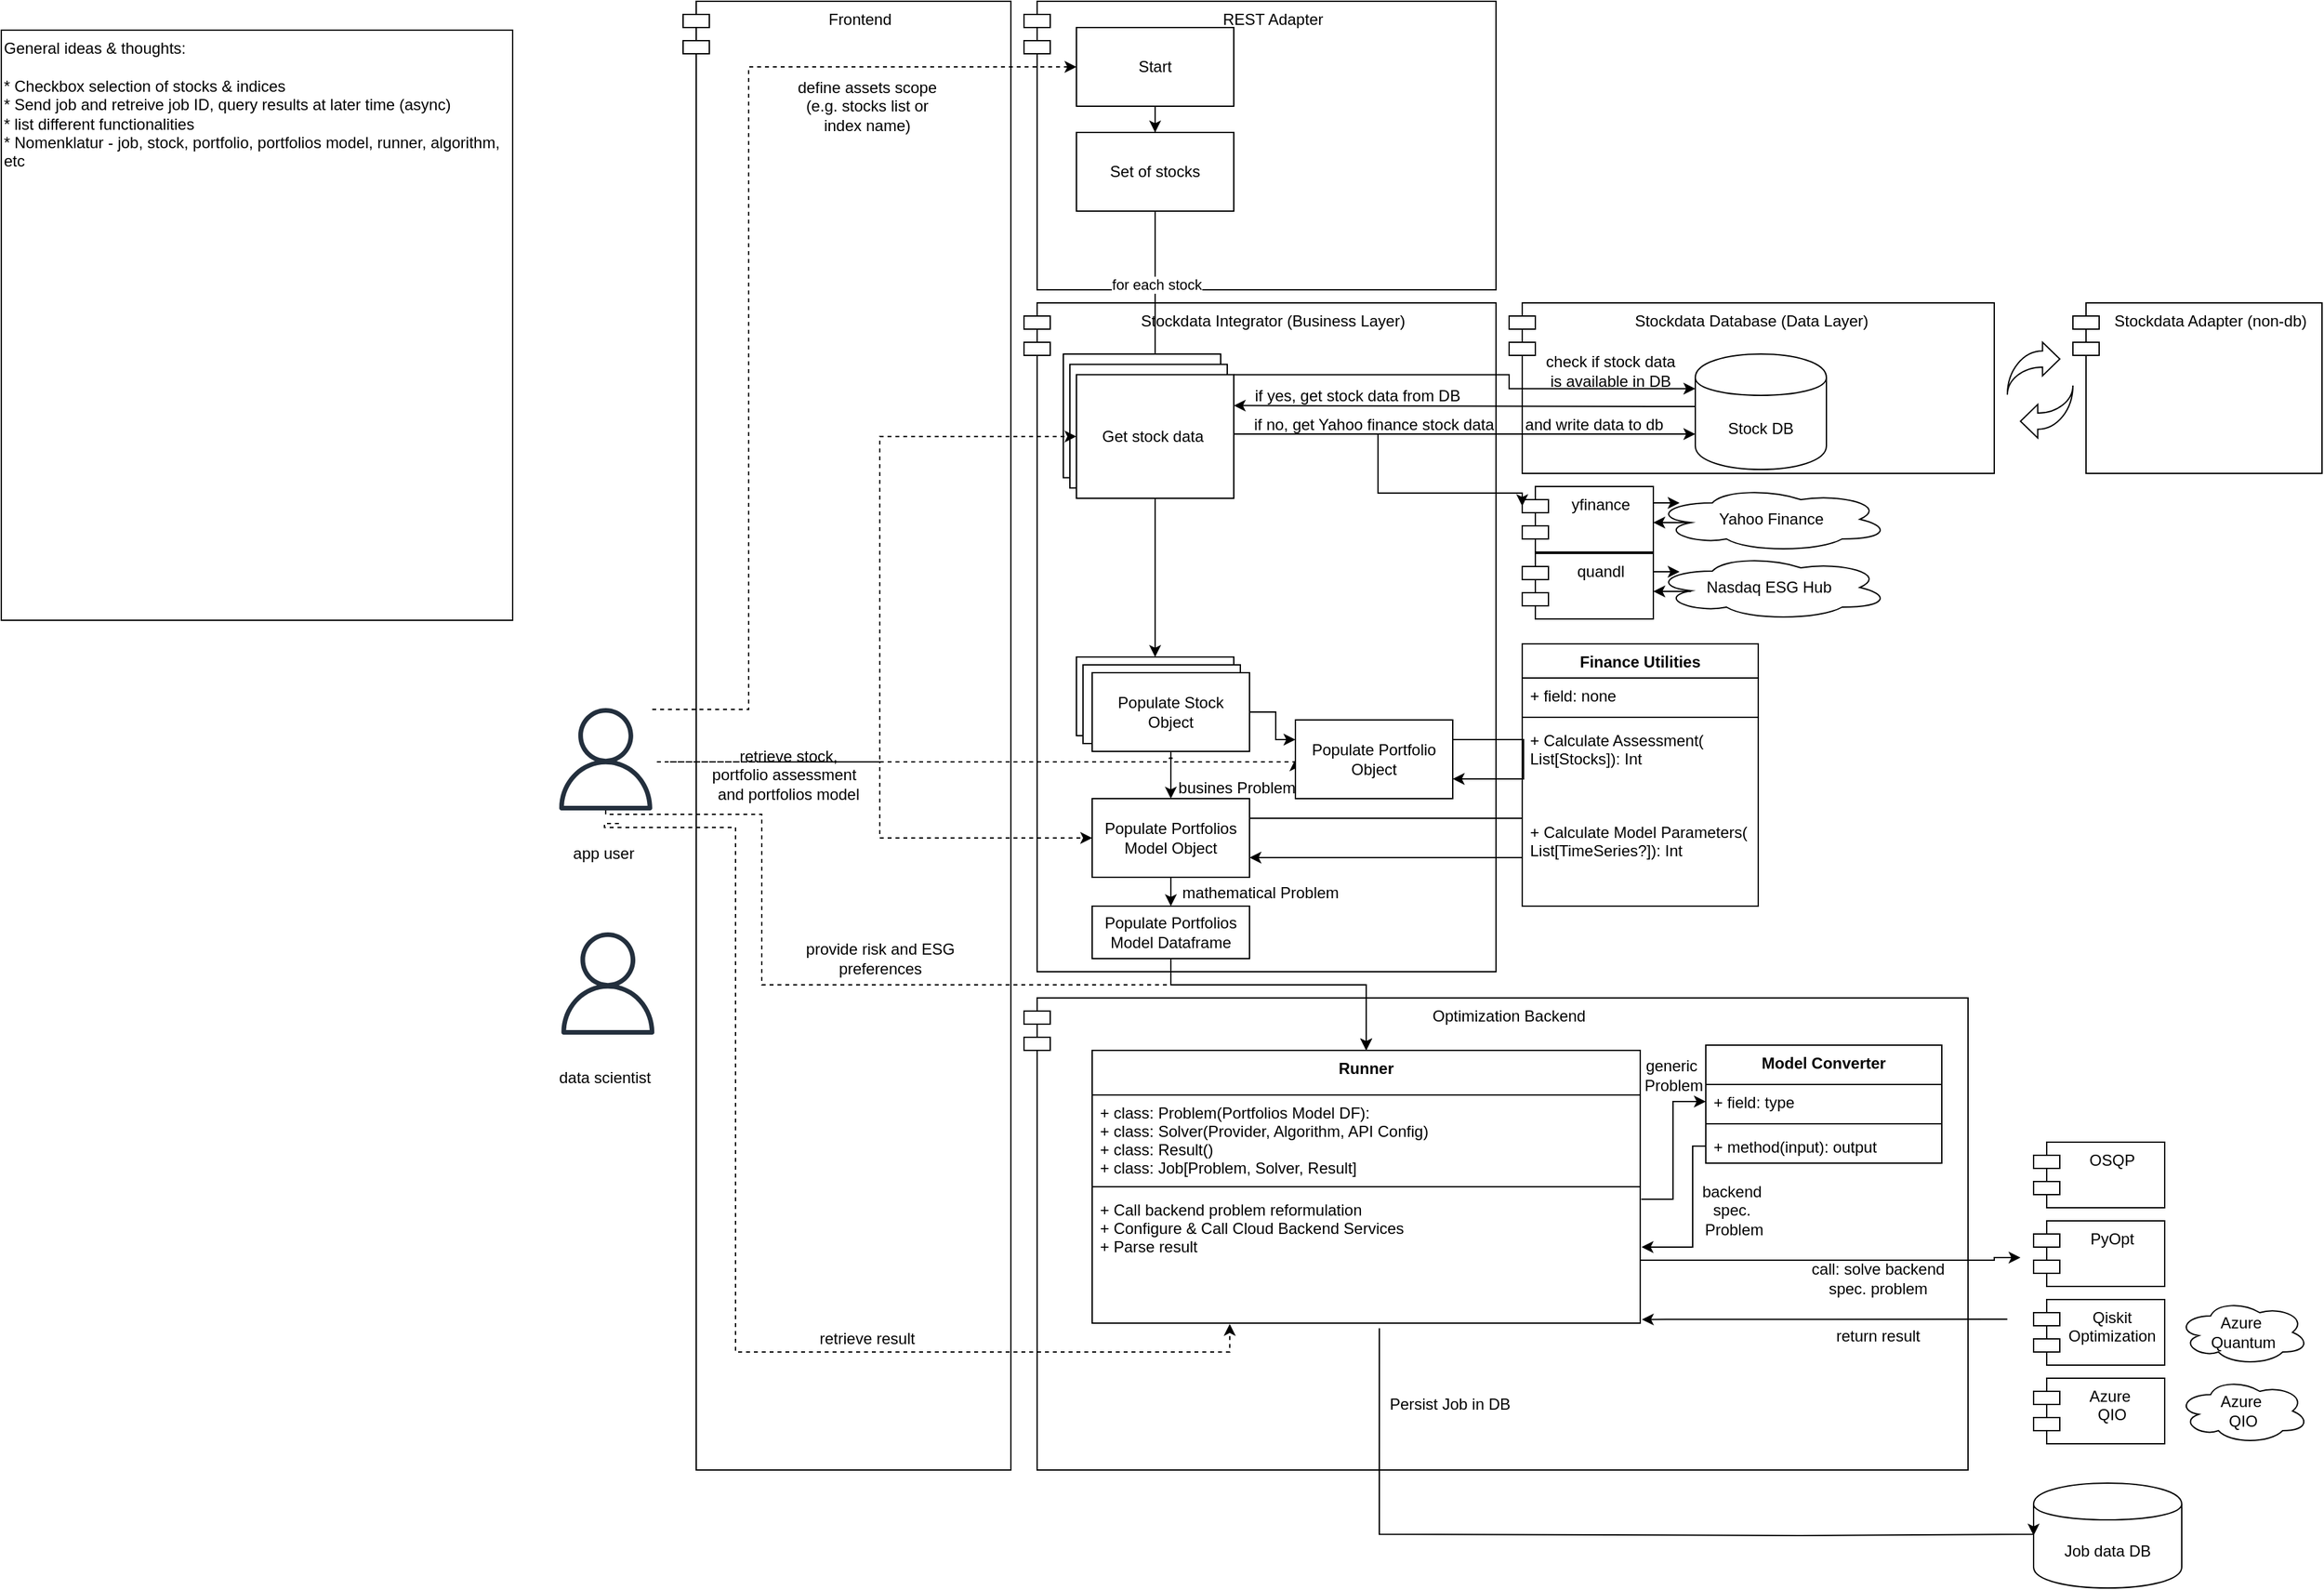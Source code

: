 <mxfile version="18.1.3" type="device" pages="2"><diagram id="_edhJc90cHTKVlBYo0jf" name="Page-1"><mxGraphModel dx="2608" dy="897" grid="1" gridSize="10" guides="1" tooltips="1" connect="1" arrows="1" fold="1" page="1" pageScale="1" pageWidth="827" pageHeight="1169" math="0" shadow="0"><root><mxCell id="0"/><mxCell id="1" parent="0"/><mxCell id="hCiE-eLjqxzJh-A-NQh2-169" value="REST Adapter" style="shape=module;align=left;spacingLeft=20;align=center;verticalAlign=top;" vertex="1" parent="1"><mxGeometry x="280" y="20" width="360" height="220" as="geometry"/></mxCell><mxCell id="hCiE-eLjqxzJh-A-NQh2-137" value="" style="group" vertex="1" connectable="0" parent="1"><mxGeometry x="20" y="250" width="250" height="890" as="geometry"/></mxCell><mxCell id="hCiE-eLjqxzJh-A-NQh2-138" value="Frontend" style="shape=module;align=left;spacingLeft=20;align=center;verticalAlign=top;" vertex="1" parent="hCiE-eLjqxzJh-A-NQh2-137"><mxGeometry y="-230" width="250" height="1120" as="geometry"/></mxCell><mxCell id="hCiE-eLjqxzJh-A-NQh2-130" value="retrieve stock, portfolio assessment&amp;nbsp;&amp;nbsp;&lt;br&gt;and portfolios model" style="text;html=1;strokeColor=none;fillColor=none;align=center;verticalAlign=middle;whiteSpace=wrap;rounded=0;" vertex="1" parent="hCiE-eLjqxzJh-A-NQh2-137"><mxGeometry x="20" y="350" width="121.25" height="20" as="geometry"/></mxCell><mxCell id="hCiE-eLjqxzJh-A-NQh2-153" value="define assets scope (e.g. stocks list or index name)" style="text;html=1;strokeColor=none;fillColor=none;align=center;verticalAlign=middle;whiteSpace=wrap;rounded=0;" vertex="1" parent="hCiE-eLjqxzJh-A-NQh2-137"><mxGeometry x="80" y="-160" width="121.25" height="20" as="geometry"/></mxCell><mxCell id="hCiE-eLjqxzJh-A-NQh2-155" value="provide risk and ESG preferences" style="text;html=1;strokeColor=none;fillColor=none;align=center;verticalAlign=middle;whiteSpace=wrap;rounded=0;" vertex="1" parent="hCiE-eLjqxzJh-A-NQh2-137"><mxGeometry x="90" y="490" width="121.25" height="20" as="geometry"/></mxCell><mxCell id="hCiE-eLjqxzJh-A-NQh2-163" value="retrieve result" style="text;html=1;strokeColor=none;fillColor=none;align=center;verticalAlign=middle;whiteSpace=wrap;rounded=0;" vertex="1" parent="hCiE-eLjqxzJh-A-NQh2-137"><mxGeometry x="80" y="780" width="121.25" height="20" as="geometry"/></mxCell><mxCell id="hCiE-eLjqxzJh-A-NQh2-135" value="" style="group" vertex="1" connectable="0" parent="1"><mxGeometry x="280" y="780" width="720" height="360" as="geometry"/></mxCell><mxCell id="hCiE-eLjqxzJh-A-NQh2-38" value="Optimization Backend" style="shape=module;align=left;spacingLeft=20;align=center;verticalAlign=top;" vertex="1" parent="hCiE-eLjqxzJh-A-NQh2-135"><mxGeometry width="720" height="360" as="geometry"/></mxCell><mxCell id="hCiE-eLjqxzJh-A-NQh2-86" value="Runner" style="swimlane;fontStyle=1;align=center;verticalAlign=top;childLayout=stackLayout;horizontal=1;startSize=34;horizontalStack=0;resizeParent=1;resizeParentMax=0;resizeLast=0;collapsible=1;marginBottom=0;" vertex="1" parent="hCiE-eLjqxzJh-A-NQh2-135"><mxGeometry x="52" y="40" width="418" height="208" as="geometry"><mxRectangle x="1080" y="1020" width="280" height="26" as="alternateBounds"/></mxGeometry></mxCell><mxCell id="hCiE-eLjqxzJh-A-NQh2-87" value="+ class: Problem(Portfolios Model DF):&#10;+ class: Solver(Provider, Algorithm, API Config)&#10;+ class: Result()&#10;+ class: Job[Problem, Solver, Result]" style="text;strokeColor=none;fillColor=none;align=left;verticalAlign=top;spacingLeft=4;spacingRight=4;overflow=hidden;rotatable=0;points=[[0,0.5],[1,0.5]];portConstraint=eastwest;" vertex="1" parent="hCiE-eLjqxzJh-A-NQh2-86"><mxGeometry y="34" width="418" height="66" as="geometry"/></mxCell><mxCell id="hCiE-eLjqxzJh-A-NQh2-88" value="" style="line;strokeWidth=1;fillColor=none;align=left;verticalAlign=middle;spacingTop=-1;spacingLeft=3;spacingRight=3;rotatable=0;labelPosition=right;points=[];portConstraint=eastwest;" vertex="1" parent="hCiE-eLjqxzJh-A-NQh2-86"><mxGeometry y="100" width="418" height="8" as="geometry"/></mxCell><mxCell id="hCiE-eLjqxzJh-A-NQh2-89" value="+ Call backend problem reformulation &#10;+ Configure &amp; Call Cloud Backend Services &#10;+ Parse result" style="text;strokeColor=none;fillColor=none;align=left;verticalAlign=top;spacingLeft=4;spacingRight=4;overflow=hidden;rotatable=0;points=[[0,0.5],[1,0.5]];portConstraint=eastwest;" vertex="1" parent="hCiE-eLjqxzJh-A-NQh2-86"><mxGeometry y="108" width="418" height="100" as="geometry"/></mxCell><mxCell id="hCiE-eLjqxzJh-A-NQh2-90" value="Model Converter" style="swimlane;fontStyle=1;align=center;verticalAlign=top;childLayout=stackLayout;horizontal=1;startSize=30;horizontalStack=0;resizeParent=1;resizeParentMax=0;resizeLast=0;collapsible=1;marginBottom=0;" vertex="1" parent="hCiE-eLjqxzJh-A-NQh2-135"><mxGeometry x="520" y="36" width="180" height="90" as="geometry"><mxRectangle x="1080" y="1020" width="280" height="26" as="alternateBounds"/></mxGeometry></mxCell><mxCell id="hCiE-eLjqxzJh-A-NQh2-91" value="+ field: type" style="text;strokeColor=none;fillColor=none;align=left;verticalAlign=top;spacingLeft=4;spacingRight=4;overflow=hidden;rotatable=0;points=[[0,0.5],[1,0.5]];portConstraint=eastwest;" vertex="1" parent="hCiE-eLjqxzJh-A-NQh2-90"><mxGeometry y="30" width="180" height="26" as="geometry"/></mxCell><mxCell id="hCiE-eLjqxzJh-A-NQh2-92" value="" style="line;strokeWidth=1;fillColor=none;align=left;verticalAlign=middle;spacingTop=-1;spacingLeft=3;spacingRight=3;rotatable=0;labelPosition=right;points=[];portConstraint=eastwest;" vertex="1" parent="hCiE-eLjqxzJh-A-NQh2-90"><mxGeometry y="56" width="180" height="8" as="geometry"/></mxCell><mxCell id="hCiE-eLjqxzJh-A-NQh2-93" value="+ method(input): output" style="text;strokeColor=none;fillColor=none;align=left;verticalAlign=top;spacingLeft=4;spacingRight=4;overflow=hidden;rotatable=0;points=[[0,0.5],[1,0.5]];portConstraint=eastwest;" vertex="1" parent="hCiE-eLjqxzJh-A-NQh2-90"><mxGeometry y="64" width="180" height="26" as="geometry"/></mxCell><mxCell id="hCiE-eLjqxzJh-A-NQh2-156" style="edgeStyle=orthogonalEdgeStyle;rounded=0;jumpStyle=arc;orthogonalLoop=1;jettySize=auto;html=1;exitX=1.002;exitY=0.055;exitDx=0;exitDy=0;exitPerimeter=0;" edge="1" parent="hCiE-eLjqxzJh-A-NQh2-135" source="hCiE-eLjqxzJh-A-NQh2-89" target="hCiE-eLjqxzJh-A-NQh2-91"><mxGeometry relative="1" as="geometry"/></mxCell><mxCell id="hCiE-eLjqxzJh-A-NQh2-157" style="edgeStyle=orthogonalEdgeStyle;rounded=0;jumpStyle=arc;orthogonalLoop=1;jettySize=auto;html=1;exitX=0;exitY=0.5;exitDx=0;exitDy=0;" edge="1" parent="hCiE-eLjqxzJh-A-NQh2-135" source="hCiE-eLjqxzJh-A-NQh2-93"><mxGeometry relative="1" as="geometry"><mxPoint x="471" y="190" as="targetPoint"/><Array as="points"><mxPoint x="510" y="113"/><mxPoint x="510" y="190"/></Array></mxGeometry></mxCell><mxCell id="hCiE-eLjqxzJh-A-NQh2-158" value="generic&lt;br&gt;&amp;nbsp;Problem" style="text;html=1;strokeColor=none;fillColor=none;align=center;verticalAlign=middle;whiteSpace=wrap;rounded=0;" vertex="1" parent="hCiE-eLjqxzJh-A-NQh2-135"><mxGeometry x="471" y="49" width="46" height="20" as="geometry"/></mxCell><mxCell id="hCiE-eLjqxzJh-A-NQh2-159" value="backend spec.&lt;br&gt;&amp;nbsp;Problem" style="text;html=1;strokeColor=none;fillColor=none;align=center;verticalAlign=middle;whiteSpace=wrap;rounded=0;" vertex="1" parent="hCiE-eLjqxzJh-A-NQh2-135"><mxGeometry x="517" y="152" width="46" height="20" as="geometry"/></mxCell><mxCell id="hCiE-eLjqxzJh-A-NQh2-160" style="edgeStyle=orthogonalEdgeStyle;rounded=0;jumpStyle=arc;orthogonalLoop=1;jettySize=auto;html=1;exitX=1;exitY=0.5;exitDx=0;exitDy=0;" edge="1" parent="hCiE-eLjqxzJh-A-NQh2-135" source="hCiE-eLjqxzJh-A-NQh2-89"><mxGeometry relative="1" as="geometry"><mxPoint x="649" y="200" as="sourcePoint"/><mxPoint x="760" y="198" as="targetPoint"/><Array as="points"><mxPoint x="470" y="200"/><mxPoint x="740" y="200"/></Array></mxGeometry></mxCell><mxCell id="hCiE-eLjqxzJh-A-NQh2-161" value="call: solve backend spec. problem" style="text;html=1;strokeColor=none;fillColor=none;align=center;verticalAlign=middle;whiteSpace=wrap;rounded=0;" vertex="1" parent="hCiE-eLjqxzJh-A-NQh2-135"><mxGeometry x="590" y="204" width="123" height="20" as="geometry"/></mxCell><mxCell id="nzh_iny6aHmOGQVlZxTV-55" value="Persist Job in DB" style="text;html=1;strokeColor=none;fillColor=none;align=center;verticalAlign=middle;whiteSpace=wrap;rounded=0;" parent="hCiE-eLjqxzJh-A-NQh2-135" vertex="1"><mxGeometry x="260" y="300" width="130" height="20" as="geometry"/></mxCell><mxCell id="hCiE-eLjqxzJh-A-NQh2-167" value="return result" style="text;html=1;strokeColor=none;fillColor=none;align=center;verticalAlign=middle;whiteSpace=wrap;rounded=0;" vertex="1" parent="hCiE-eLjqxzJh-A-NQh2-135"><mxGeometry x="590" y="248" width="123" height="20" as="geometry"/></mxCell><mxCell id="hCiE-eLjqxzJh-A-NQh2-39" value="Stockdata Database (Data Layer)" style="shape=module;align=left;spacingLeft=0;align=center;verticalAlign=top;" vertex="1" parent="1"><mxGeometry x="650" y="250" width="370" height="130" as="geometry"/></mxCell><mxCell id="hCiE-eLjqxzJh-A-NQh2-50" value="Stockdata Integrator (Business Layer)" style="shape=module;align=left;spacingLeft=20;align=center;verticalAlign=top;" vertex="1" parent="1"><mxGeometry x="280" y="250" width="360" height="510" as="geometry"/></mxCell><mxCell id="nzh_iny6aHmOGQVlZxTV-12" style="edgeStyle=orthogonalEdgeStyle;rounded=0;orthogonalLoop=1;jettySize=auto;html=1;exitX=0;exitY=0.5;exitDx=0;exitDy=0;entryX=1;entryY=0.25;entryDx=0;entryDy=0;" parent="1" source="nzh_iny6aHmOGQVlZxTV-1" target="nzh_iny6aHmOGQVlZxTV-5" edge="1"><mxGeometry relative="1" as="geometry"><Array as="points"><mxPoint x="792" y="329"/><mxPoint x="760" y="329"/></Array></mxGeometry></mxCell><mxCell id="nzh_iny6aHmOGQVlZxTV-1" value="Stock DB" style="shape=cylinder;whiteSpace=wrap;html=1;boundedLbl=1;backgroundOutline=1;" parent="1" vertex="1"><mxGeometry x="792" y="289" width="100" height="88" as="geometry"/></mxCell><mxCell id="nzh_iny6aHmOGQVlZxTV-6" style="edgeStyle=orthogonalEdgeStyle;rounded=0;orthogonalLoop=1;jettySize=auto;html=1;entryX=0.5;entryY=0;entryDx=0;entryDy=0;" parent="1" source="nzh_iny6aHmOGQVlZxTV-3" target="nzh_iny6aHmOGQVlZxTV-4" edge="1"><mxGeometry relative="1" as="geometry"/></mxCell><mxCell id="nzh_iny6aHmOGQVlZxTV-3" value="Start" style="rounded=0;whiteSpace=wrap;html=1;" parent="1" vertex="1"><mxGeometry x="320" y="40" width="120" height="60" as="geometry"/></mxCell><mxCell id="nzh_iny6aHmOGQVlZxTV-7" style="edgeStyle=orthogonalEdgeStyle;rounded=0;orthogonalLoop=1;jettySize=auto;html=1;exitX=0.5;exitY=1;exitDx=0;exitDy=0;entryX=0.5;entryY=0;entryDx=0;entryDy=0;" parent="1" source="nzh_iny6aHmOGQVlZxTV-4" target="nzh_iny6aHmOGQVlZxTV-5" edge="1"><mxGeometry relative="1" as="geometry"/></mxCell><mxCell id="nzh_iny6aHmOGQVlZxTV-8" value="for each stock" style="edgeLabel;html=1;align=center;verticalAlign=middle;resizable=0;points=[];" parent="nzh_iny6aHmOGQVlZxTV-7" vertex="1" connectable="0"><mxGeometry x="-0.1" y="1" relative="1" as="geometry"><mxPoint as="offset"/></mxGeometry></mxCell><mxCell id="nzh_iny6aHmOGQVlZxTV-4" value="Set of stocks" style="rounded=0;whiteSpace=wrap;html=1;" parent="1" vertex="1"><mxGeometry x="320" y="120" width="120" height="60" as="geometry"/></mxCell><mxCell id="nzh_iny6aHmOGQVlZxTV-23" style="edgeStyle=orthogonalEdgeStyle;rounded=0;orthogonalLoop=1;jettySize=auto;html=1;exitX=0.5;exitY=1;exitDx=0;exitDy=0;entryX=0.5;entryY=0;entryDx=0;entryDy=0;" parent="1" source="nzh_iny6aHmOGQVlZxTV-5" target="nzh_iny6aHmOGQVlZxTV-20" edge="1"><mxGeometry relative="1" as="geometry"/></mxCell><mxCell id="nzh_iny6aHmOGQVlZxTV-11" value="check if stock data is available in DB" style="text;html=1;strokeColor=none;fillColor=none;align=center;verticalAlign=middle;whiteSpace=wrap;rounded=0;" parent="1" vertex="1"><mxGeometry x="673" y="292" width="109" height="20" as="geometry"/></mxCell><mxCell id="nzh_iny6aHmOGQVlZxTV-13" value="if yes, get stock data from DB" style="text;html=1;strokeColor=none;fillColor=none;align=center;verticalAlign=middle;whiteSpace=wrap;rounded=0;" parent="1" vertex="1"><mxGeometry x="452" y="311" width="165" height="20" as="geometry"/></mxCell><mxCell id="nzh_iny6aHmOGQVlZxTV-16" value="if no, get Yahoo finance stock data" style="text;html=1;strokeColor=none;fillColor=none;align=center;verticalAlign=middle;whiteSpace=wrap;rounded=0;" parent="1" vertex="1"><mxGeometry x="447" y="333" width="200" height="20" as="geometry"/></mxCell><mxCell id="nzh_iny6aHmOGQVlZxTV-39" style="edgeStyle=orthogonalEdgeStyle;rounded=0;orthogonalLoop=1;jettySize=auto;html=1;exitX=0.5;exitY=1;exitDx=0;exitDy=0;entryX=0.5;entryY=0;entryDx=0;entryDy=0;" parent="1" source="nzh_iny6aHmOGQVlZxTV-25" target="hCiE-eLjqxzJh-A-NQh2-122" edge="1"><mxGeometry relative="1" as="geometry"><mxPoint x="392" y="700" as="targetPoint"/></mxGeometry></mxCell><mxCell id="nzh_iny6aHmOGQVlZxTV-25" value="Populate Portfolios Model Object" style="rounded=0;whiteSpace=wrap;html=1;" parent="1" vertex="1"><mxGeometry x="332" y="628" width="120" height="60" as="geometry"/></mxCell><mxCell id="nzh_iny6aHmOGQVlZxTV-29" style="edgeStyle=orthogonalEdgeStyle;rounded=0;orthogonalLoop=1;jettySize=auto;html=1;exitX=0.5;exitY=1;exitDx=0;exitDy=0;entryX=0.5;entryY=0;entryDx=0;entryDy=0;" parent="1" source="nzh_iny6aHmOGQVlZxTV-27" target="nzh_iny6aHmOGQVlZxTV-25" edge="1"><mxGeometry relative="1" as="geometry"/></mxCell><mxCell id="hCiE-eLjqxzJh-A-NQh2-5" style="edgeStyle=orthogonalEdgeStyle;rounded=0;orthogonalLoop=1;jettySize=auto;html=1;exitX=1;exitY=0.5;exitDx=0;exitDy=0;entryX=0;entryY=0.25;entryDx=0;entryDy=0;" edge="1" parent="1" source="nzh_iny6aHmOGQVlZxTV-27" target="hCiE-eLjqxzJh-A-NQh2-1"><mxGeometry relative="1" as="geometry"/></mxCell><mxCell id="nzh_iny6aHmOGQVlZxTV-43" value="General ideas &amp;amp; thoughts:&lt;br&gt;&lt;br&gt;* Checkbox selection of stocks &amp;amp; indices&lt;br&gt;* Send job and retreive job ID, query results at later time (async)&lt;br&gt;* list different functionalities&lt;br&gt;* Nomenklatur - job, stock, portfolio, portfolios model, runner, algorithm, etc" style="rounded=0;whiteSpace=wrap;html=1;verticalAlign=top;align=left;" parent="1" vertex="1"><mxGeometry x="-500" y="42" width="390" height="450" as="geometry"/></mxCell><mxCell id="nzh_iny6aHmOGQVlZxTV-51" value="Job data DB" style="shape=cylinder;whiteSpace=wrap;html=1;boundedLbl=1;backgroundOutline=1;align=center;" parent="1" vertex="1"><mxGeometry x="1050" y="1150" width="113" height="80" as="geometry"/></mxCell><mxCell id="hCiE-eLjqxzJh-A-NQh2-16" value="Finance Utilities" style="swimlane;fontStyle=1;align=center;verticalAlign=top;childLayout=stackLayout;horizontal=1;startSize=26;horizontalStack=0;resizeParent=1;resizeParentMax=0;resizeLast=0;collapsible=1;marginBottom=0;" vertex="1" parent="1"><mxGeometry x="660" y="510" width="180" height="200" as="geometry"/></mxCell><mxCell id="hCiE-eLjqxzJh-A-NQh2-17" value="+ field: none" style="text;strokeColor=none;fillColor=none;align=left;verticalAlign=top;spacingLeft=4;spacingRight=4;overflow=hidden;rotatable=0;points=[[0,0.5],[1,0.5]];portConstraint=eastwest;" vertex="1" parent="hCiE-eLjqxzJh-A-NQh2-16"><mxGeometry y="26" width="180" height="26" as="geometry"/></mxCell><mxCell id="hCiE-eLjqxzJh-A-NQh2-18" value="" style="line;strokeWidth=1;fillColor=none;align=left;verticalAlign=middle;spacingTop=-1;spacingLeft=3;spacingRight=3;rotatable=0;labelPosition=right;points=[];portConstraint=eastwest;" vertex="1" parent="hCiE-eLjqxzJh-A-NQh2-16"><mxGeometry y="52" width="180" height="8" as="geometry"/></mxCell><mxCell id="hCiE-eLjqxzJh-A-NQh2-19" value="+ Calculate Assessment(&#10;List[Stocks]): Int&#10;&#10;&#10;&#10;+ Calculate Model Parameters(&#10;List[TimeSeries?]): Int" style="text;strokeColor=none;fillColor=none;align=left;verticalAlign=top;spacingLeft=4;spacingRight=4;overflow=hidden;rotatable=0;points=[[0,0.5],[1,0.5]];portConstraint=eastwest;" vertex="1" parent="hCiE-eLjqxzJh-A-NQh2-16"><mxGeometry y="60" width="180" height="140" as="geometry"/></mxCell><mxCell id="hCiE-eLjqxzJh-A-NQh2-21" value="" style="group" vertex="1" connectable="0" parent="1"><mxGeometry x="320" y="520" width="132" height="72" as="geometry"/></mxCell><mxCell id="nzh_iny6aHmOGQVlZxTV-20" value="Populate Stock Object" style="rounded=0;whiteSpace=wrap;html=1;" parent="hCiE-eLjqxzJh-A-NQh2-21" vertex="1"><mxGeometry width="120" height="60" as="geometry"/></mxCell><mxCell id="nzh_iny6aHmOGQVlZxTV-26" value="Populate Stock Object" style="rounded=0;whiteSpace=wrap;html=1;" parent="hCiE-eLjqxzJh-A-NQh2-21" vertex="1"><mxGeometry x="5" y="6" width="120" height="60" as="geometry"/></mxCell><mxCell id="nzh_iny6aHmOGQVlZxTV-27" value="Populate Stock Object" style="rounded=0;whiteSpace=wrap;html=1;" parent="hCiE-eLjqxzJh-A-NQh2-21" vertex="1"><mxGeometry x="12" y="12" width="120" height="60" as="geometry"/></mxCell><mxCell id="hCiE-eLjqxzJh-A-NQh2-54" value="" style="group" vertex="1" connectable="0" parent="1"><mxGeometry x="310" y="289" width="130" height="110" as="geometry"/></mxCell><mxCell id="nzh_iny6aHmOGQVlZxTV-21" value="Get stock data&amp;nbsp;" style="rounded=0;whiteSpace=wrap;html=1;" parent="hCiE-eLjqxzJh-A-NQh2-54" vertex="1"><mxGeometry width="120" height="94.286" as="geometry"/></mxCell><mxCell id="nzh_iny6aHmOGQVlZxTV-22" value="Get stock data&amp;nbsp;" style="rounded=0;whiteSpace=wrap;html=1;" parent="hCiE-eLjqxzJh-A-NQh2-54" vertex="1"><mxGeometry x="5" y="7.857" width="120" height="94.286" as="geometry"/></mxCell><mxCell id="nzh_iny6aHmOGQVlZxTV-5" value="Get stock data&amp;nbsp;" style="rounded=0;whiteSpace=wrap;html=1;" parent="hCiE-eLjqxzJh-A-NQh2-54" vertex="1"><mxGeometry x="10" y="15.714" width="120" height="94.286" as="geometry"/></mxCell><mxCell id="hCiE-eLjqxzJh-A-NQh2-61" style="edgeStyle=orthogonalEdgeStyle;rounded=0;orthogonalLoop=1;jettySize=auto;html=1;exitX=1;exitY=0;exitDx=0;exitDy=0;entryX=0;entryY=0.3;entryDx=0;entryDy=0;" edge="1" parent="1" source="nzh_iny6aHmOGQVlZxTV-5" target="nzh_iny6aHmOGQVlZxTV-1"><mxGeometry relative="1" as="geometry"><Array as="points"><mxPoint x="650" y="304"/><mxPoint x="650" y="316"/></Array></mxGeometry></mxCell><mxCell id="hCiE-eLjqxzJh-A-NQh2-65" value="and write data to db" style="text;html=1;strokeColor=none;fillColor=none;align=center;verticalAlign=middle;whiteSpace=wrap;rounded=0;" vertex="1" parent="1"><mxGeometry x="660" y="333" width="110" height="20" as="geometry"/></mxCell><mxCell id="hCiE-eLjqxzJh-A-NQh2-79" value="" style="group" vertex="1" connectable="0" parent="1"><mxGeometry x="1030" y="280" width="50" height="73" as="geometry"/></mxCell><mxCell id="hCiE-eLjqxzJh-A-NQh2-77" value="" style="html=1;shadow=0;dashed=0;align=center;verticalAlign=middle;shape=mxgraph.arrows2.jumpInArrow;dy=6.16;dx=13.19;arrowHead=25.58;" vertex="1" parent="hCiE-eLjqxzJh-A-NQh2-79"><mxGeometry width="40" height="40" as="geometry"/></mxCell><mxCell id="hCiE-eLjqxzJh-A-NQh2-78" value="" style="html=1;shadow=0;dashed=0;align=center;verticalAlign=middle;shape=mxgraph.arrows2.jumpInArrow;dy=6.16;dx=13.19;arrowHead=25.58;direction=west;" vertex="1" parent="hCiE-eLjqxzJh-A-NQh2-79"><mxGeometry x="10" y="33" width="40" height="40" as="geometry"/></mxCell><mxCell id="hCiE-eLjqxzJh-A-NQh2-80" value="" style="group" vertex="1" connectable="0" parent="1"><mxGeometry x="1080" y="250" width="190" height="130" as="geometry"/></mxCell><mxCell id="hCiE-eLjqxzJh-A-NQh2-40" value="Stockdata Adapter (non-db)" style="shape=module;align=left;spacingLeft=20;align=center;verticalAlign=top;" vertex="1" parent="hCiE-eLjqxzJh-A-NQh2-80"><mxGeometry width="190" height="130" as="geometry"/></mxCell><mxCell id="hCiE-eLjqxzJh-A-NQh2-85" style="edgeStyle=orthogonalEdgeStyle;rounded=0;orthogonalLoop=1;jettySize=auto;html=1;exitX=1;exitY=0.25;exitDx=0;exitDy=0;entryX=1;entryY=0.75;entryDx=0;entryDy=0;" edge="1" parent="1" source="nzh_iny6aHmOGQVlZxTV-25" target="nzh_iny6aHmOGQVlZxTV-25"><mxGeometry relative="1" as="geometry"><Array as="points"><mxPoint x="660" y="643"/><mxPoint x="660" y="673"/></Array></mxGeometry></mxCell><mxCell id="hCiE-eLjqxzJh-A-NQh2-105" value="Azure&amp;nbsp;&lt;br&gt;QIO" style="ellipse;shape=cloud;whiteSpace=wrap;html=1;align=center;" vertex="1" parent="1"><mxGeometry x="1160" y="1070" width="100" height="50" as="geometry"/></mxCell><mxCell id="hCiE-eLjqxzJh-A-NQh2-98" value="OSQP" style="shape=module;align=left;spacingLeft=20;align=center;verticalAlign=top;" vertex="1" parent="1"><mxGeometry x="1050" y="890" width="100" height="50" as="geometry"/></mxCell><mxCell id="hCiE-eLjqxzJh-A-NQh2-100" value="PyOpt" style="shape=module;align=left;spacingLeft=20;align=center;verticalAlign=top;" vertex="1" parent="1"><mxGeometry x="1050" y="950" width="100" height="50" as="geometry"/></mxCell><mxCell id="hCiE-eLjqxzJh-A-NQh2-166" style="edgeStyle=orthogonalEdgeStyle;rounded=0;jumpStyle=arc;orthogonalLoop=1;jettySize=auto;html=1;entryX=1.003;entryY=0.972;entryDx=0;entryDy=0;entryPerimeter=0;" edge="1" parent="1" target="hCiE-eLjqxzJh-A-NQh2-89"><mxGeometry relative="1" as="geometry"><mxPoint x="1030" y="1025" as="sourcePoint"/><Array as="points"><mxPoint x="870" y="1025"/><mxPoint x="870" y="1025"/></Array></mxGeometry></mxCell><mxCell id="hCiE-eLjqxzJh-A-NQh2-101" value="Qiskit &#10;Optimization" style="shape=module;align=left;spacingLeft=20;align=center;verticalAlign=top;" vertex="1" parent="1"><mxGeometry x="1050" y="1010" width="100" height="50" as="geometry"/></mxCell><mxCell id="hCiE-eLjqxzJh-A-NQh2-102" value="Azure &#10;QIO" style="shape=module;align=left;spacingLeft=20;align=center;verticalAlign=top;" vertex="1" parent="1"><mxGeometry x="1050" y="1070" width="100" height="50" as="geometry"/></mxCell><mxCell id="hCiE-eLjqxzJh-A-NQh2-107" value="Azure&amp;nbsp;&lt;br&gt;Quantum" style="ellipse;shape=cloud;whiteSpace=wrap;html=1;align=center;" vertex="1" parent="1"><mxGeometry x="1160" y="1010" width="100" height="50" as="geometry"/></mxCell><mxCell id="hCiE-eLjqxzJh-A-NQh2-111" value="" style="group" vertex="1" connectable="0" parent="1"><mxGeometry x="660" y="390" width="280" height="50" as="geometry"/></mxCell><mxCell id="nzh_iny6aHmOGQVlZxTV-2" value="Yahoo Finance" style="ellipse;shape=cloud;whiteSpace=wrap;html=1;" parent="hCiE-eLjqxzJh-A-NQh2-111" vertex="1"><mxGeometry x="100" width="180" height="50" as="geometry"/></mxCell><mxCell id="hCiE-eLjqxzJh-A-NQh2-110" value="yfinance" style="shape=module;align=left;spacingLeft=20;align=center;verticalAlign=top;" vertex="1" parent="hCiE-eLjqxzJh-A-NQh2-111"><mxGeometry width="100" height="50" as="geometry"/></mxCell><mxCell id="hCiE-eLjqxzJh-A-NQh2-112" value="" style="group" vertex="1" connectable="0" parent="1"><mxGeometry x="660" y="441" width="280" height="51" as="geometry"/></mxCell><mxCell id="hCiE-eLjqxzJh-A-NQh2-108" value="Nasdaq ESG Hub&amp;nbsp;" style="ellipse;shape=cloud;whiteSpace=wrap;html=1;" vertex="1" parent="hCiE-eLjqxzJh-A-NQh2-112"><mxGeometry x="100" y="1" width="180" height="50" as="geometry"/></mxCell><mxCell id="hCiE-eLjqxzJh-A-NQh2-109" value="quandl" style="shape=module;align=left;spacingLeft=20;align=center;verticalAlign=top;" vertex="1" parent="hCiE-eLjqxzJh-A-NQh2-112"><mxGeometry width="100" height="50" as="geometry"/></mxCell><mxCell id="hCiE-eLjqxzJh-A-NQh2-120" style="edgeStyle=orthogonalEdgeStyle;rounded=0;orthogonalLoop=1;jettySize=auto;html=1;exitX=0.16;exitY=0.55;exitDx=0;exitDy=0;exitPerimeter=0;" edge="1" parent="hCiE-eLjqxzJh-A-NQh2-112"><mxGeometry relative="1" as="geometry"><mxPoint x="100" y="28.962" as="targetPoint"/><mxPoint x="128.8" y="29" as="sourcePoint"/></mxGeometry></mxCell><mxCell id="hCiE-eLjqxzJh-A-NQh2-121" style="edgeStyle=orthogonalEdgeStyle;rounded=0;orthogonalLoop=1;jettySize=auto;html=1;exitX=1;exitY=0.25;exitDx=0;exitDy=0;" edge="1" parent="hCiE-eLjqxzJh-A-NQh2-112"><mxGeometry relative="1" as="geometry"><mxPoint x="120" y="14.038" as="targetPoint"/><mxPoint x="100" y="14" as="sourcePoint"/></mxGeometry></mxCell><mxCell id="hCiE-eLjqxzJh-A-NQh2-113" style="edgeStyle=orthogonalEdgeStyle;rounded=0;orthogonalLoop=1;jettySize=auto;html=1;exitX=1;exitY=0.5;exitDx=0;exitDy=0;entryX=0;entryY=0;entryDx=0;entryDy=15;entryPerimeter=0;" edge="1" parent="1" source="nzh_iny6aHmOGQVlZxTV-5" target="hCiE-eLjqxzJh-A-NQh2-110"><mxGeometry relative="1" as="geometry"><Array as="points"><mxPoint x="440" y="350"/><mxPoint x="550" y="350"/><mxPoint x="550" y="395"/></Array></mxGeometry></mxCell><mxCell id="hCiE-eLjqxzJh-A-NQh2-114" style="edgeStyle=orthogonalEdgeStyle;rounded=0;orthogonalLoop=1;jettySize=auto;html=1;exitX=0;exitY=0;exitDx=0;exitDy=15;exitPerimeter=0;entryX=0;entryY=0.7;entryDx=0;entryDy=0;" edge="1" parent="1" source="hCiE-eLjqxzJh-A-NQh2-110" target="nzh_iny6aHmOGQVlZxTV-1"><mxGeometry relative="1" as="geometry"><Array as="points"><mxPoint x="550" y="395"/><mxPoint x="550" y="350"/><mxPoint x="792" y="350"/></Array></mxGeometry></mxCell><mxCell id="hCiE-eLjqxzJh-A-NQh2-118" style="edgeStyle=orthogonalEdgeStyle;rounded=0;orthogonalLoop=1;jettySize=auto;html=1;exitX=0.16;exitY=0.55;exitDx=0;exitDy=0;exitPerimeter=0;" edge="1" parent="1" source="nzh_iny6aHmOGQVlZxTV-2"><mxGeometry relative="1" as="geometry"><mxPoint x="760" y="417.462" as="targetPoint"/></mxGeometry></mxCell><mxCell id="hCiE-eLjqxzJh-A-NQh2-119" style="edgeStyle=orthogonalEdgeStyle;rounded=0;orthogonalLoop=1;jettySize=auto;html=1;exitX=1;exitY=0.25;exitDx=0;exitDy=0;" edge="1" parent="1" source="hCiE-eLjqxzJh-A-NQh2-110"><mxGeometry relative="1" as="geometry"><mxPoint x="780" y="402.538" as="targetPoint"/></mxGeometry></mxCell><mxCell id="hCiE-eLjqxzJh-A-NQh2-136" style="edgeStyle=orthogonalEdgeStyle;rounded=0;jumpStyle=arc;orthogonalLoop=1;jettySize=auto;html=1;exitX=0.5;exitY=1;exitDx=0;exitDy=0;entryX=0.5;entryY=0;entryDx=0;entryDy=0;" edge="1" parent="1" source="hCiE-eLjqxzJh-A-NQh2-122" target="hCiE-eLjqxzJh-A-NQh2-86"><mxGeometry relative="1" as="geometry"><Array as="points"><mxPoint x="392" y="770"/><mxPoint x="541" y="770"/></Array></mxGeometry></mxCell><mxCell id="hCiE-eLjqxzJh-A-NQh2-122" value="Populate Portfolios Model Dataframe" style="rounded=0;whiteSpace=wrap;html=1;" vertex="1" parent="1"><mxGeometry x="332" y="710" width="120" height="40" as="geometry"/></mxCell><mxCell id="hCiE-eLjqxzJh-A-NQh2-124" style="edgeStyle=orthogonalEdgeStyle;rounded=0;orthogonalLoop=1;jettySize=auto;html=1;entryX=0;entryY=0.5;entryDx=0;entryDy=0;dashed=1;" edge="1" parent="1" target="nzh_iny6aHmOGQVlZxTV-5"><mxGeometry relative="1" as="geometry"><mxPoint x="10" y="600" as="sourcePoint"/><Array as="points"><mxPoint x="170" y="600"/><mxPoint x="170" y="352"/></Array></mxGeometry></mxCell><mxCell id="hCiE-eLjqxzJh-A-NQh2-123" value="" style="sketch=0;outlineConnect=0;fontColor=#232F3E;gradientColor=none;fillColor=#232F3D;strokeColor=none;dashed=0;verticalLabelPosition=bottom;verticalAlign=top;align=center;html=1;fontSize=12;fontStyle=0;aspect=fixed;pointerEvents=1;shape=mxgraph.aws4.user;" vertex="1" parent="1"><mxGeometry x="-78" y="559" width="78" height="78" as="geometry"/></mxCell><mxCell id="hCiE-eLjqxzJh-A-NQh2-125" style="edgeStyle=orthogonalEdgeStyle;rounded=0;orthogonalLoop=1;jettySize=auto;html=1;entryX=0;entryY=0.5;entryDx=0;entryDy=0;jumpStyle=arc;dashed=1;" edge="1" parent="1" target="hCiE-eLjqxzJh-A-NQh2-1"><mxGeometry relative="1" as="geometry"><mxPoint x="80" y="600" as="sourcePoint"/><mxPoint x="230" y="590" as="targetPoint"/><Array as="points"><mxPoint x="487" y="600"/></Array></mxGeometry></mxCell><mxCell id="hCiE-eLjqxzJh-A-NQh2-1" value="Populate Portfolio Object" style="rounded=0;whiteSpace=wrap;html=1;" vertex="1" parent="1"><mxGeometry x="487" y="568" width="120" height="60" as="geometry"/></mxCell><mxCell id="hCiE-eLjqxzJh-A-NQh2-83" style="edgeStyle=orthogonalEdgeStyle;rounded=0;orthogonalLoop=1;jettySize=auto;html=1;exitX=1;exitY=0.25;exitDx=0;exitDy=0;entryX=1;entryY=0.75;entryDx=0;entryDy=0;" edge="1" parent="1" source="hCiE-eLjqxzJh-A-NQh2-1" target="hCiE-eLjqxzJh-A-NQh2-1"><mxGeometry relative="1" as="geometry"><Array as="points"><mxPoint x="661" y="583"/><mxPoint x="661" y="613"/></Array></mxGeometry></mxCell><mxCell id="hCiE-eLjqxzJh-A-NQh2-127" value="mathematical Problem" style="text;html=1;strokeColor=none;fillColor=none;align=center;verticalAlign=middle;whiteSpace=wrap;rounded=0;" vertex="1" parent="1"><mxGeometry x="357.75" y="690" width="204.5" height="20" as="geometry"/></mxCell><mxCell id="hCiE-eLjqxzJh-A-NQh2-128" value="busines Problem" style="text;html=1;strokeColor=none;fillColor=none;align=center;verticalAlign=middle;whiteSpace=wrap;rounded=0;" vertex="1" parent="1"><mxGeometry x="340" y="610" width="204.5" height="20" as="geometry"/></mxCell><mxCell id="hCiE-eLjqxzJh-A-NQh2-129" style="edgeStyle=orthogonalEdgeStyle;rounded=0;orthogonalLoop=1;jettySize=auto;html=1;entryX=0;entryY=0.5;entryDx=0;entryDy=0;jumpStyle=arc;dashed=1;" edge="1" parent="1" target="nzh_iny6aHmOGQVlZxTV-25"><mxGeometry relative="1" as="geometry"><mxPoint y="600" as="sourcePoint"/><mxPoint x="487" y="649" as="targetPoint"/><Array as="points"><mxPoint x="14" y="600"/><mxPoint x="170" y="600"/><mxPoint x="170" y="658"/></Array></mxGeometry></mxCell><mxCell id="hCiE-eLjqxzJh-A-NQh2-132" value="app user" style="text;html=1;strokeColor=none;fillColor=none;align=center;verticalAlign=middle;whiteSpace=wrap;rounded=0;" vertex="1" parent="1"><mxGeometry x="-101.25" y="660" width="121.25" height="20" as="geometry"/></mxCell><mxCell id="hCiE-eLjqxzJh-A-NQh2-133" value="" style="sketch=0;outlineConnect=0;fontColor=#232F3E;gradientColor=none;fillColor=#232F3D;strokeColor=none;dashed=0;verticalLabelPosition=bottom;verticalAlign=top;align=center;html=1;fontSize=12;fontStyle=0;aspect=fixed;pointerEvents=1;shape=mxgraph.aws4.user;" vertex="1" parent="1"><mxGeometry x="-76.37" y="730" width="78" height="78" as="geometry"/></mxCell><mxCell id="hCiE-eLjqxzJh-A-NQh2-134" value="data scientist" style="text;html=1;strokeColor=none;fillColor=none;align=center;verticalAlign=middle;whiteSpace=wrap;rounded=0;" vertex="1" parent="1"><mxGeometry x="-99.62" y="831" width="121.25" height="20" as="geometry"/></mxCell><mxCell id="hCiE-eLjqxzJh-A-NQh2-152" style="edgeStyle=orthogonalEdgeStyle;rounded=0;orthogonalLoop=1;jettySize=auto;html=1;entryX=0;entryY=0.5;entryDx=0;entryDy=0;dashed=1;" edge="1" parent="1" source="hCiE-eLjqxzJh-A-NQh2-123" target="nzh_iny6aHmOGQVlZxTV-3"><mxGeometry relative="1" as="geometry"><mxPoint x="20" y="610" as="sourcePoint"/><mxPoint x="330" y="361.857" as="targetPoint"/><Array as="points"><mxPoint x="70" y="560"/><mxPoint x="70" y="70"/></Array></mxGeometry></mxCell><mxCell id="hCiE-eLjqxzJh-A-NQh2-154" style="edgeStyle=orthogonalEdgeStyle;rounded=0;orthogonalLoop=1;jettySize=auto;html=1;entryX=0.5;entryY=0;entryDx=0;entryDy=0;dashed=1;" edge="1" parent="1" source="hCiE-eLjqxzJh-A-NQh2-123" target="hCiE-eLjqxzJh-A-NQh2-86"><mxGeometry relative="1" as="geometry"><mxPoint x="6.455" y="570" as="sourcePoint"/><mxPoint x="330" y="80" as="targetPoint"/><Array as="points"><mxPoint x="-39" y="640"/><mxPoint x="80" y="640"/><mxPoint x="80" y="770"/><mxPoint x="541" y="770"/></Array></mxGeometry></mxCell><mxCell id="hCiE-eLjqxzJh-A-NQh2-162" style="edgeStyle=orthogonalEdgeStyle;rounded=0;orthogonalLoop=1;jettySize=auto;html=1;dashed=1;entryX=0.251;entryY=1.006;entryDx=0;entryDy=0;entryPerimeter=0;" edge="1" parent="1" target="hCiE-eLjqxzJh-A-NQh2-89"><mxGeometry relative="1" as="geometry"><mxPoint x="-29" y="647" as="sourcePoint"/><mxPoint x="551" y="1030" as="targetPoint"/><Array as="points"><mxPoint x="-40" y="647"/><mxPoint x="-40" y="650"/><mxPoint x="60" y="650"/><mxPoint x="60" y="1050"/><mxPoint x="437" y="1050"/></Array></mxGeometry></mxCell><mxCell id="hCiE-eLjqxzJh-A-NQh2-164" style="edgeStyle=orthogonalEdgeStyle;rounded=0;jumpStyle=arc;orthogonalLoop=1;jettySize=auto;html=1;exitX=0.524;exitY=1.039;exitDx=0;exitDy=0;exitPerimeter=0;entryX=0;entryY=0.5;entryDx=0;entryDy=0;" edge="1" parent="1" source="hCiE-eLjqxzJh-A-NQh2-89" target="nzh_iny6aHmOGQVlZxTV-51"><mxGeometry relative="1" as="geometry"><mxPoint x="602" y="1189" as="sourcePoint"/><mxPoint x="892" y="1189" as="targetPoint"/><Array as="points"><mxPoint x="551" y="1189"/><mxPoint x="560" y="1189"/><mxPoint x="560" y="1190"/><mxPoint x="872" y="1190"/><mxPoint x="872" y="1189"/><mxPoint x="1050" y="1189"/></Array></mxGeometry></mxCell></root></mxGraphModel></diagram><diagram id="UB9cr3BmkRtWqjOSIXLo" name="Processes"><mxGraphModel dx="2066" dy="1163" grid="1" gridSize="10" guides="1" tooltips="1" connect="1" arrows="1" fold="1" page="1" pageScale="1" pageWidth="827" pageHeight="1169" math="0" shadow="0"><root><mxCell id="AfrPAr00V-qANZVTUWXt-0"/><mxCell id="AfrPAr00V-qANZVTUWXt-1" parent="AfrPAr00V-qANZVTUWXt-0"/><mxCell id="AfrPAr00V-qANZVTUWXt-2" value="Experiment" style="rounded=0;whiteSpace=wrap;html=1;align=left;verticalAlign=top;" vertex="1" parent="AfrPAr00V-qANZVTUWXt-1"><mxGeometry x="80" y="50" width="430" height="830" as="geometry"/></mxCell><mxCell id="AfrPAr00V-qANZVTUWXt-3" value="POST&amp;nbsp;" style="rounded=0;whiteSpace=wrap;html=1;align=left;" vertex="1" parent="AfrPAr00V-qANZVTUWXt-1"><mxGeometry x="235" y="80" width="120" height="60" as="geometry"/></mxCell></root></mxGraphModel></diagram></mxfile>